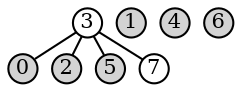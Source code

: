 // input 7-3
graph {
    graph [nodesep=0.1,ranksep=0.1,fontsize=12]

    node [shape=circle,fixedsize=true,width=0.2,fontsize=10,style=filled,fillcolor=lightgray]
    0 1 2 3 4 5 6 7

    3 -- 2
    3 -- 0
    3 -- 5
    3 -- 7

    // 输入 7-3
    3, 7 [fillcolor=white]
}